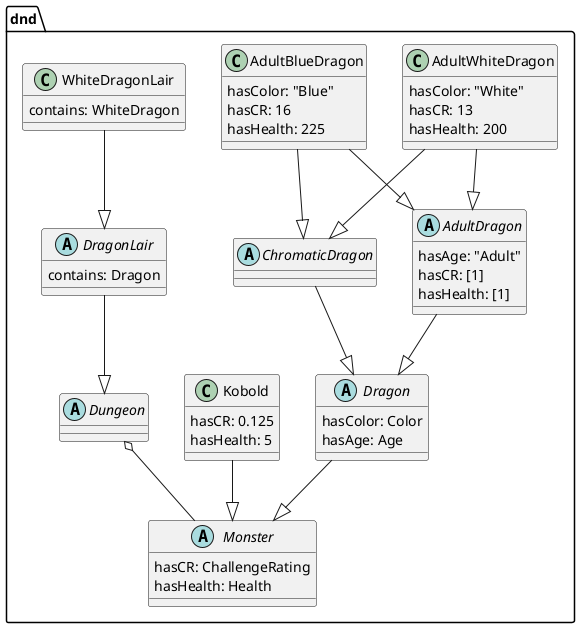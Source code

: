 @startuml 
package dnd { 
   abstract class Dungeon 
   abstract class Monster { 
         hasCR: ChallengeRating 
         hasHealth: Health 
      } 
   abstract class Dragon { 
         hasColor: Color 
         hasAge: Age 
      } 
   abstract class ChromaticDragon 
   abstract class AdultDragon { 
         hasAge: "Adult" 
         hasCR: [1] 
         hasHealth: [1] 
      } 
   class AdultWhiteDragon { 
         hasColor: "White" 
         hasCR: 13 
         hasHealth: 200 
      } 
   class AdultBlueDragon { 
         hasColor: "Blue" 
         hasCR: 16 
         hasHealth: 225 
      } 
   class Kobold { 
         hasCR: 0.125 
         hasHealth: 5 
      } 
   abstract class DragonLair { 
         contains: Dragon 
      } 
   class WhiteDragonLair { 
         contains: WhiteDragon 
      } 
   Dungeon o-- Monster 
   Dragon --|> Monster 
   ChromaticDragon --|> Dragon 
   AdultDragon --|> Dragon 
   AdultWhiteDragon --|> AdultDragon 
   AdultWhiteDragon --|> ChromaticDragon 
   AdultBlueDragon --|> AdultDragon 
   AdultBlueDragon --|> ChromaticDragon 
   Kobold --|> Monster 
   DragonLair --|> Dungeon 
   WhiteDragonLair --|> DragonLair 
   } 
@enduml 
